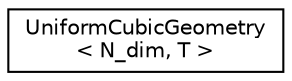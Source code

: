 digraph "Graphical Class Hierarchy"
{
 // INTERACTIVE_SVG=YES
  edge [fontname="Helvetica",fontsize="10",labelfontname="Helvetica",labelfontsize="10"];
  node [fontname="Helvetica",fontsize="10",shape=record];
  rankdir="LR";
  Node0 [label="UniformCubicGeometry\l\< N_dim, T \>",height=0.2,width=0.4,color="black", fillcolor="white", style="filled",URL="$classUniformCubicGeometry.html"];
}
